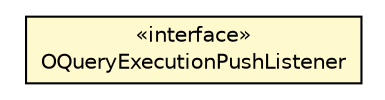 #!/usr/local/bin/dot
#
# Class diagram 
# Generated by UMLGraph version R5_6-24-gf6e263 (http://www.umlgraph.org/)
#

digraph G {
	edge [fontname="Helvetica",fontsize=10,labelfontname="Helvetica",labelfontsize=10];
	node [fontname="Helvetica",fontsize=10,shape=plaintext];
	nodesep=0.25;
	ranksep=0.5;
	// com.orientechnologies.orient.core.sql.executor.OQueryExecutionPushListener
	c5107622 [label=<<table title="com.orientechnologies.orient.core.sql.executor.OQueryExecutionPushListener" border="0" cellborder="1" cellspacing="0" cellpadding="2" port="p" bgcolor="lemonChiffon" href="./OQueryExecutionPushListener.html">
		<tr><td><table border="0" cellspacing="0" cellpadding="1">
<tr><td align="center" balign="center"> &#171;interface&#187; </td></tr>
<tr><td align="center" balign="center"> OQueryExecutionPushListener </td></tr>
		</table></td></tr>
		</table>>, URL="./OQueryExecutionPushListener.html", fontname="Helvetica", fontcolor="black", fontsize=10.0];
}

